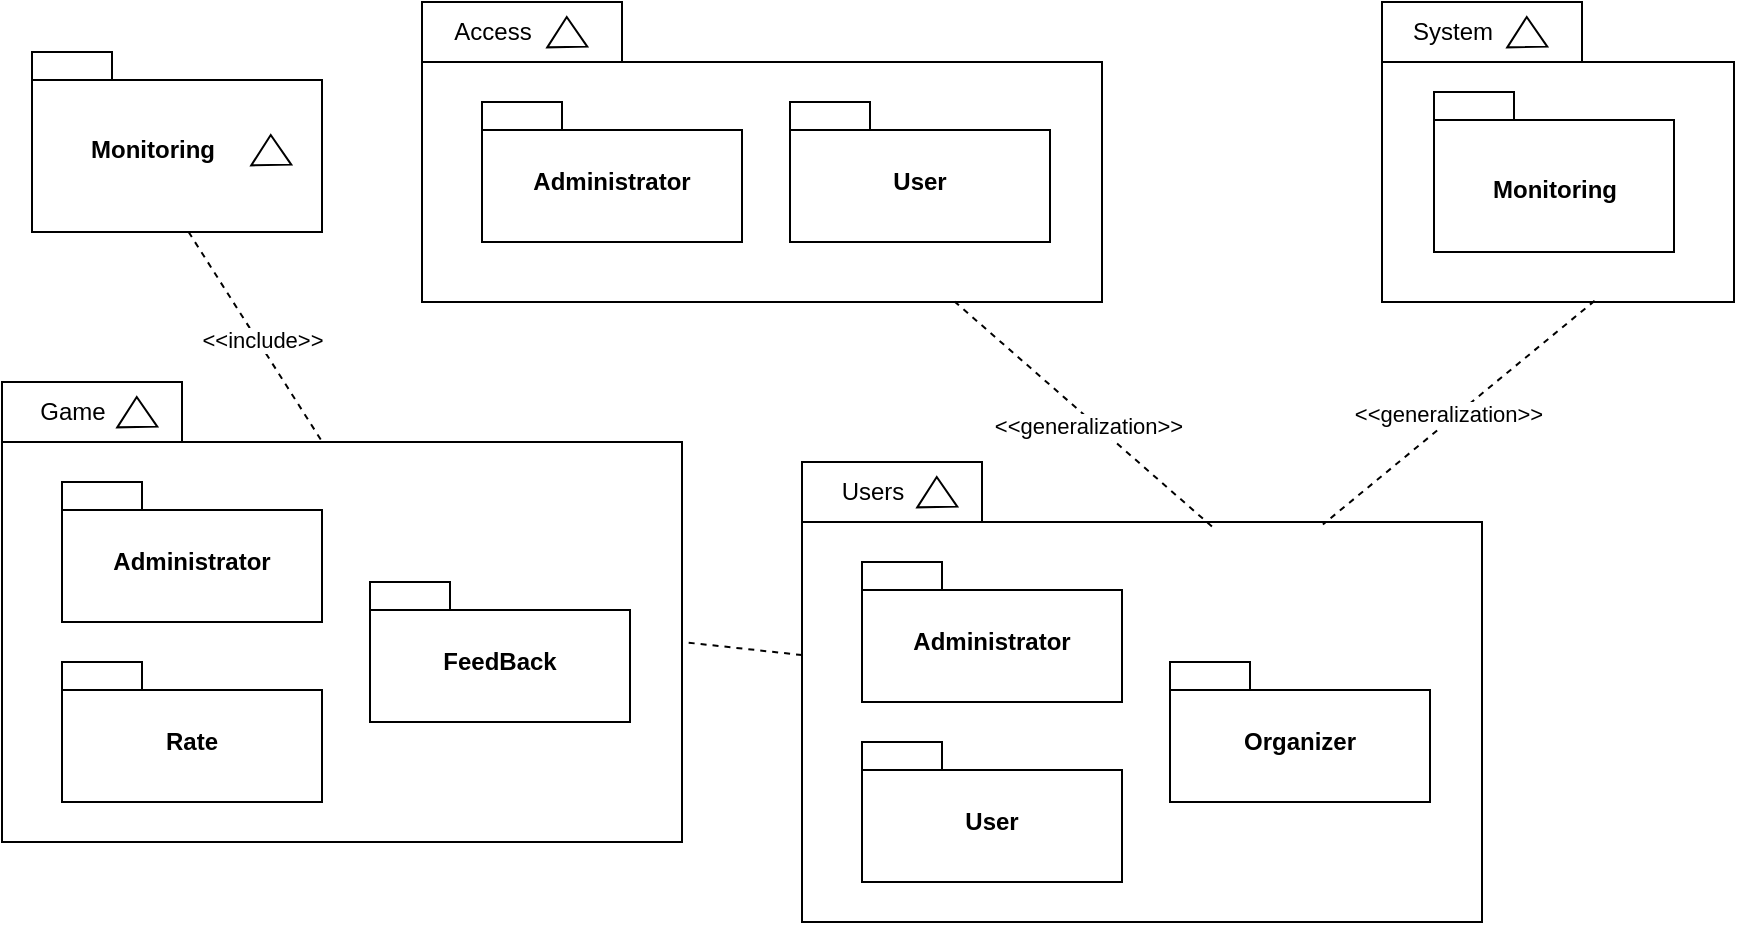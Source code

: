 <mxfile version="24.7.17">
  <diagram name="Страница — 1" id="KLgNmlvudZec0UhW-b7P">
    <mxGraphModel dx="2261" dy="1548" grid="1" gridSize="10" guides="1" tooltips="1" connect="1" arrows="1" fold="1" page="1" pageScale="1" pageWidth="827" pageHeight="1169" math="0" shadow="0">
      <root>
        <mxCell id="0" />
        <mxCell id="1" parent="0" />
        <mxCell id="A3YqRegzgfP-cS74YI_p-4" value="" style="shape=folder;fontStyle=1;spacingTop=10;tabWidth=90;tabHeight=30;tabPosition=left;html=1;whiteSpace=wrap;" vertex="1" parent="1">
          <mxGeometry x="10" y="290" width="340" height="230" as="geometry" />
        </mxCell>
        <mxCell id="A3YqRegzgfP-cS74YI_p-1" value="Administrator" style="shape=folder;fontStyle=1;spacingTop=10;tabWidth=40;tabHeight=14;tabPosition=left;html=1;whiteSpace=wrap;" vertex="1" parent="1">
          <mxGeometry x="40" y="340" width="130" height="70" as="geometry" />
        </mxCell>
        <mxCell id="A3YqRegzgfP-cS74YI_p-2" value="User" style="shape=folder;fontStyle=1;spacingTop=10;tabWidth=40;tabHeight=14;tabPosition=left;html=1;whiteSpace=wrap;" vertex="1" parent="1">
          <mxGeometry x="40" y="430" width="130" height="70" as="geometry" />
        </mxCell>
        <mxCell id="A3YqRegzgfP-cS74YI_p-3" value="&lt;span style=&quot;white-space-collapse: preserve;&quot; data-src-align=&quot;0:11&quot; class=&quot;EzKURWReUAB5oZgtQNkl&quot;&gt;Organizer&lt;/span&gt;" style="shape=folder;fontStyle=1;spacingTop=10;tabWidth=40;tabHeight=14;tabPosition=left;html=1;whiteSpace=wrap;" vertex="1" parent="1">
          <mxGeometry x="194" y="390" width="130" height="70" as="geometry" />
        </mxCell>
        <mxCell id="A3YqRegzgfP-cS74YI_p-6" value="Users" style="text;html=1;align=center;verticalAlign=middle;resizable=0;points=[];autosize=1;strokeColor=none;fillColor=none;" vertex="1" parent="1">
          <mxGeometry x="20" y="290" width="50" height="30" as="geometry" />
        </mxCell>
        <mxCell id="A3YqRegzgfP-cS74YI_p-7" value="" style="triangle;whiteSpace=wrap;html=1;rotation=-91;" vertex="1" parent="1">
          <mxGeometry x="70" y="295" width="15" height="20" as="geometry" />
        </mxCell>
        <mxCell id="A3YqRegzgfP-cS74YI_p-9" value="" style="shape=folder;fontStyle=1;spacingTop=10;tabWidth=100;tabHeight=30;tabPosition=left;html=1;whiteSpace=wrap;" vertex="1" parent="1">
          <mxGeometry x="-180" y="60" width="340" height="150" as="geometry" />
        </mxCell>
        <mxCell id="A3YqRegzgfP-cS74YI_p-10" value="Administrator" style="shape=folder;fontStyle=1;spacingTop=10;tabWidth=40;tabHeight=14;tabPosition=left;html=1;whiteSpace=wrap;" vertex="1" parent="1">
          <mxGeometry x="-150" y="110" width="130" height="70" as="geometry" />
        </mxCell>
        <mxCell id="A3YqRegzgfP-cS74YI_p-11" value="User" style="shape=folder;fontStyle=1;spacingTop=10;tabWidth=40;tabHeight=14;tabPosition=left;html=1;whiteSpace=wrap;" vertex="1" parent="1">
          <mxGeometry x="4" y="110" width="130" height="70" as="geometry" />
        </mxCell>
        <mxCell id="A3YqRegzgfP-cS74YI_p-13" value="Access" style="text;html=1;align=center;verticalAlign=middle;resizable=0;points=[];autosize=1;strokeColor=none;fillColor=none;" vertex="1" parent="1">
          <mxGeometry x="-175" y="60" width="60" height="30" as="geometry" />
        </mxCell>
        <mxCell id="A3YqRegzgfP-cS74YI_p-14" value="" style="triangle;whiteSpace=wrap;html=1;rotation=-91;" vertex="1" parent="1">
          <mxGeometry x="-115" y="65" width="15" height="20" as="geometry" />
        </mxCell>
        <mxCell id="A3YqRegzgfP-cS74YI_p-16" value="" style="shape=folder;fontStyle=1;spacingTop=10;tabWidth=90;tabHeight=30;tabPosition=left;html=1;whiteSpace=wrap;" vertex="1" parent="1">
          <mxGeometry x="-390" y="250" width="340" height="230" as="geometry" />
        </mxCell>
        <mxCell id="A3YqRegzgfP-cS74YI_p-17" value="Administrator" style="shape=folder;fontStyle=1;spacingTop=10;tabWidth=40;tabHeight=14;tabPosition=left;html=1;whiteSpace=wrap;" vertex="1" parent="1">
          <mxGeometry x="-360" y="300" width="130" height="70" as="geometry" />
        </mxCell>
        <mxCell id="A3YqRegzgfP-cS74YI_p-18" value="Rate" style="shape=folder;fontStyle=1;spacingTop=10;tabWidth=40;tabHeight=14;tabPosition=left;html=1;whiteSpace=wrap;" vertex="1" parent="1">
          <mxGeometry x="-360" y="390" width="130" height="70" as="geometry" />
        </mxCell>
        <mxCell id="A3YqRegzgfP-cS74YI_p-19" value="&lt;span style=&quot;white-space-collapse: preserve;&quot; data-src-align=&quot;0:11&quot; class=&quot;EzKURWReUAB5oZgtQNkl&quot;&gt;FeedBack&lt;/span&gt;" style="shape=folder;fontStyle=1;spacingTop=10;tabWidth=40;tabHeight=14;tabPosition=left;html=1;whiteSpace=wrap;" vertex="1" parent="1">
          <mxGeometry x="-206" y="350" width="130" height="70" as="geometry" />
        </mxCell>
        <mxCell id="A3YqRegzgfP-cS74YI_p-20" value="Game" style="text;html=1;align=center;verticalAlign=middle;resizable=0;points=[];autosize=1;strokeColor=none;fillColor=none;" vertex="1" parent="1">
          <mxGeometry x="-385" y="250" width="60" height="30" as="geometry" />
        </mxCell>
        <mxCell id="A3YqRegzgfP-cS74YI_p-21" value="" style="triangle;whiteSpace=wrap;html=1;rotation=-91;" vertex="1" parent="1">
          <mxGeometry x="-330" y="255" width="15" height="20" as="geometry" />
        </mxCell>
        <mxCell id="A3YqRegzgfP-cS74YI_p-22" value="" style="shape=folder;fontStyle=1;spacingTop=10;tabWidth=40;tabHeight=14;tabPosition=left;html=1;whiteSpace=wrap;" vertex="1" parent="1">
          <mxGeometry x="-375" y="85" width="145" height="90" as="geometry" />
        </mxCell>
        <mxCell id="A3YqRegzgfP-cS74YI_p-23" value="" style="triangle;whiteSpace=wrap;html=1;rotation=-91;" vertex="1" parent="1">
          <mxGeometry x="-263" y="124" width="15" height="20" as="geometry" />
        </mxCell>
        <mxCell id="A3YqRegzgfP-cS74YI_p-26" value="&lt;span style=&quot;font-weight: 700; text-wrap: wrap;&quot;&gt;Monitoring&lt;/span&gt;" style="text;html=1;align=center;verticalAlign=middle;resizable=0;points=[];autosize=1;strokeColor=none;fillColor=none;" vertex="1" parent="1">
          <mxGeometry x="-360" y="119" width="90" height="30" as="geometry" />
        </mxCell>
        <mxCell id="A3YqRegzgfP-cS74YI_p-29" style="rounded=0;orthogonalLoop=1;jettySize=auto;html=1;entryX=0.605;entryY=0.143;entryDx=0;entryDy=0;entryPerimeter=0;dashed=1;exitX=0.783;exitY=0.998;exitDx=0;exitDy=0;exitPerimeter=0;endArrow=none;endFill=0;" edge="1" parent="1" source="A3YqRegzgfP-cS74YI_p-9" target="A3YqRegzgfP-cS74YI_p-4">
          <mxGeometry relative="1" as="geometry">
            <mxPoint x="-45" y="704" as="sourcePoint" />
            <mxPoint x="80" y="720" as="targetPoint" />
          </mxGeometry>
        </mxCell>
        <mxCell id="A3YqRegzgfP-cS74YI_p-30" value="&amp;lt;&amp;lt;generalization&amp;gt;&amp;gt;" style="edgeLabel;html=1;align=center;verticalAlign=middle;resizable=0;points=[];" vertex="1" connectable="0" parent="A3YqRegzgfP-cS74YI_p-29">
          <mxGeometry x="0.053" y="-3" relative="1" as="geometry">
            <mxPoint as="offset" />
          </mxGeometry>
        </mxCell>
        <mxCell id="A3YqRegzgfP-cS74YI_p-32" style="rounded=0;orthogonalLoop=1;jettySize=auto;html=1;entryX=0;entryY=0;entryDx=340;entryDy=130;entryPerimeter=0;dashed=1;endArrow=none;endFill=0;" edge="1" parent="1" source="A3YqRegzgfP-cS74YI_p-4" target="A3YqRegzgfP-cS74YI_p-16">
          <mxGeometry relative="1" as="geometry" />
        </mxCell>
        <mxCell id="A3YqRegzgfP-cS74YI_p-34" value="" style="shape=folder;fontStyle=1;spacingTop=10;tabWidth=100;tabHeight=30;tabPosition=left;html=1;whiteSpace=wrap;" vertex="1" parent="1">
          <mxGeometry x="300" y="60" width="176" height="150" as="geometry" />
        </mxCell>
        <mxCell id="A3YqRegzgfP-cS74YI_p-37" value="System" style="text;html=1;align=center;verticalAlign=middle;resizable=0;points=[];autosize=1;strokeColor=none;fillColor=none;" vertex="1" parent="1">
          <mxGeometry x="305" y="60" width="60" height="30" as="geometry" />
        </mxCell>
        <mxCell id="A3YqRegzgfP-cS74YI_p-38" value="" style="triangle;whiteSpace=wrap;html=1;rotation=-91;" vertex="1" parent="1">
          <mxGeometry x="365" y="65" width="15" height="20" as="geometry" />
        </mxCell>
        <mxCell id="A3YqRegzgfP-cS74YI_p-39" value="" style="shape=folder;fontStyle=1;spacingTop=10;tabWidth=40;tabHeight=14;tabPosition=left;html=1;whiteSpace=wrap;" vertex="1" parent="1">
          <mxGeometry x="326" y="105" width="120" height="80" as="geometry" />
        </mxCell>
        <mxCell id="A3YqRegzgfP-cS74YI_p-41" value="&lt;span style=&quot;font-weight: 700; text-wrap: wrap;&quot;&gt;Monitoring&lt;/span&gt;" style="text;html=1;align=center;verticalAlign=middle;resizable=0;points=[];autosize=1;strokeColor=none;fillColor=none;" vertex="1" parent="1">
          <mxGeometry x="341" y="139" width="90" height="30" as="geometry" />
        </mxCell>
        <mxCell id="A3YqRegzgfP-cS74YI_p-42" style="rounded=0;orthogonalLoop=1;jettySize=auto;html=1;entryX=0.766;entryY=0.136;entryDx=0;entryDy=0;entryPerimeter=0;dashed=1;exitX=0.604;exitY=0.996;exitDx=0;exitDy=0;exitPerimeter=0;endArrow=none;endFill=0;" edge="1" parent="1" source="A3YqRegzgfP-cS74YI_p-34" target="A3YqRegzgfP-cS74YI_p-4">
          <mxGeometry relative="1" as="geometry">
            <mxPoint x="96" y="220" as="sourcePoint" />
            <mxPoint x="226" y="333" as="targetPoint" />
          </mxGeometry>
        </mxCell>
        <mxCell id="A3YqRegzgfP-cS74YI_p-43" value="&amp;lt;&amp;lt;generalization&amp;gt;&amp;gt;" style="edgeLabel;html=1;align=center;verticalAlign=middle;resizable=0;points=[];" vertex="1" connectable="0" parent="A3YqRegzgfP-cS74YI_p-42">
          <mxGeometry x="0.053" y="-3" relative="1" as="geometry">
            <mxPoint as="offset" />
          </mxGeometry>
        </mxCell>
        <mxCell id="A3YqRegzgfP-cS74YI_p-44" value="" style="endArrow=none;dashed=1;html=1;strokeWidth=1;rounded=0;entryX=0.47;entryY=0.128;entryDx=0;entryDy=0;entryPerimeter=0;exitX=0.54;exitY=1;exitDx=0;exitDy=0;exitPerimeter=0;" edge="1" parent="1" source="A3YqRegzgfP-cS74YI_p-22" target="A3YqRegzgfP-cS74YI_p-16">
          <mxGeometry width="50" height="50" relative="1" as="geometry">
            <mxPoint x="-270" y="260" as="sourcePoint" />
            <mxPoint x="-220" y="210" as="targetPoint" />
          </mxGeometry>
        </mxCell>
        <mxCell id="A3YqRegzgfP-cS74YI_p-46" value="&amp;lt;&amp;lt;include&amp;gt;&amp;gt;" style="edgeLabel;html=1;align=center;verticalAlign=middle;resizable=0;points=[];" vertex="1" connectable="0" parent="A3YqRegzgfP-cS74YI_p-44">
          <mxGeometry x="0.05" y="2" relative="1" as="geometry">
            <mxPoint as="offset" />
          </mxGeometry>
        </mxCell>
      </root>
    </mxGraphModel>
  </diagram>
</mxfile>
